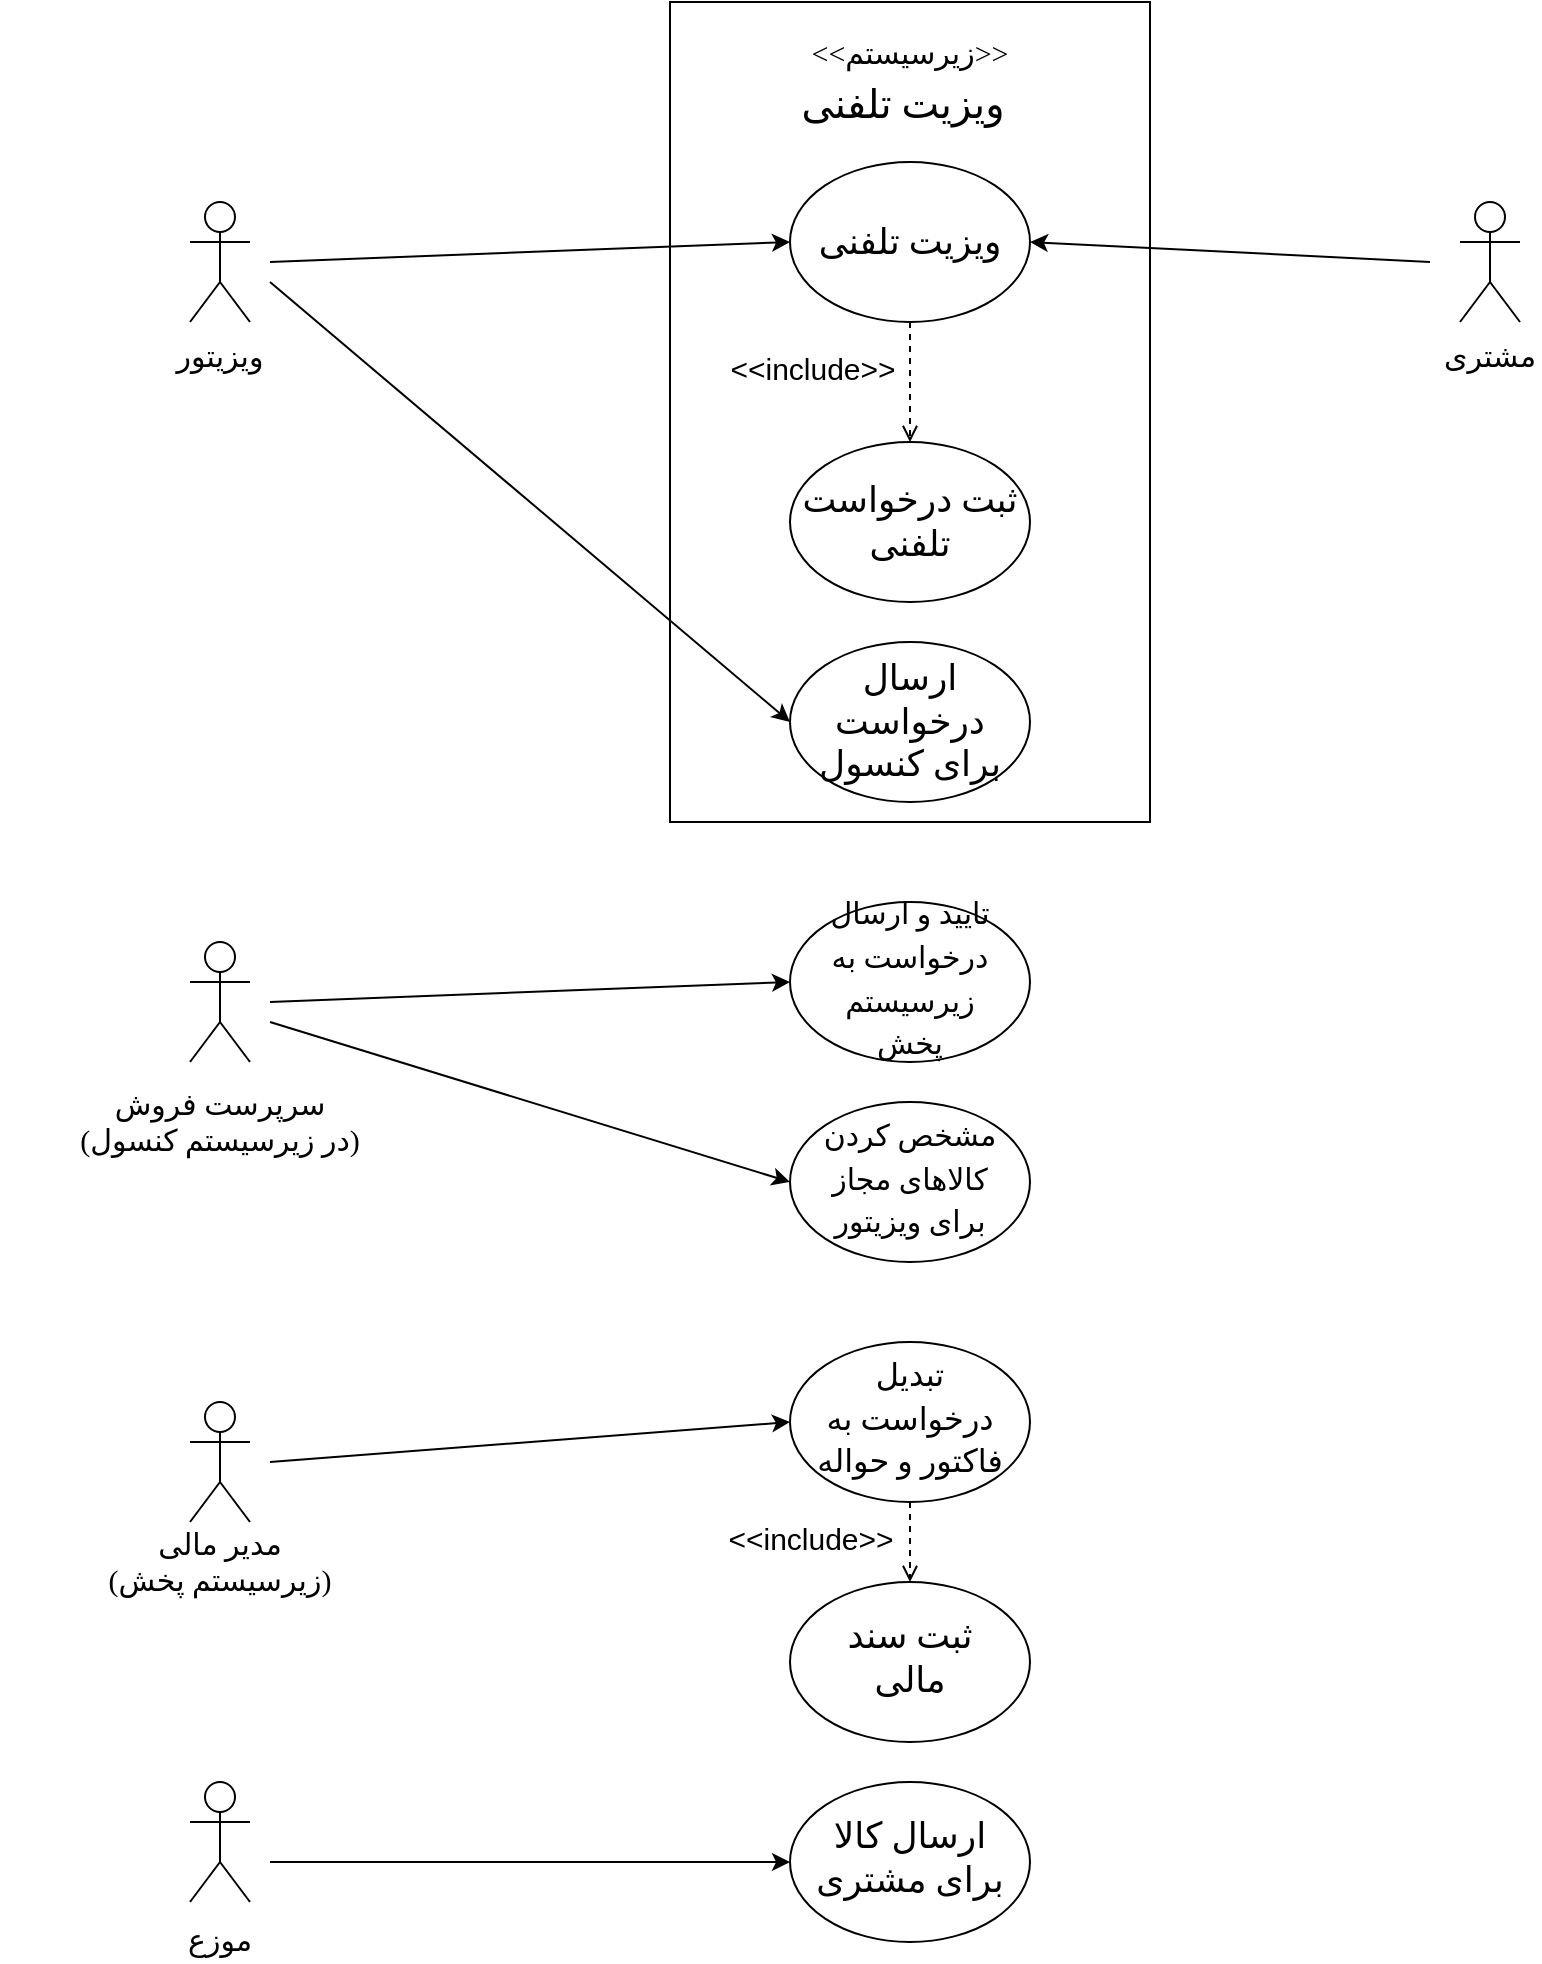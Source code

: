 <mxfile version="10.8.3" type="device"><diagram id="2Sx-8fdc4Ih8n9WmjBNw" name="Page-1"><mxGraphModel dx="1690" dy="1581" grid="1" gridSize="10" guides="1" tooltips="1" connect="1" arrows="1" fold="1" page="1" pageScale="1" pageWidth="850" pageHeight="1100" math="0" shadow="0"><root><mxCell id="0"/><mxCell id="1" parent="0"/><mxCell id="75k5OOzpZHV2viWxhgoo-1" value="Actor" style="shape=umlActor;verticalLabelPosition=bottom;labelBackgroundColor=#ffffff;verticalAlign=top;outlineConnect=0;html=1;overflow=visible;noLabel=1;" vertex="1" parent="1"><mxGeometry x="20" y="20" width="30" height="60" as="geometry"/></mxCell><mxCell id="75k5OOzpZHV2viWxhgoo-8" value="ویزیتور" style="text;resizable=0;points=[];autosize=1;align=center;verticalAlign=middle;spacingTop=-4;fontFamily=b titr;fillColor=none;labelPosition=center;verticalLabelPosition=middle;fontStyle=0;fontSize=15;" vertex="1" parent="1"><mxGeometry x="10" y="88" width="50" height="20" as="geometry"/></mxCell><mxCell id="75k5OOzpZHV2viWxhgoo-9" value="" style="ellipse;whiteSpace=wrap;html=1;fillColor=none;align=center;" vertex="1" parent="1"><mxGeometry x="320" width="120" height="80" as="geometry"/></mxCell><mxCell id="75k5OOzpZHV2viWxhgoo-10" value="&lt;font style=&quot;font-size: 18px;&quot; face=&quot;b titr&quot;&gt;ویزیت تلفنی&lt;br style=&quot;font-size: 18px;&quot;&gt;&lt;/font&gt;" style="text;html=1;strokeColor=none;fillColor=none;align=center;verticalAlign=middle;whiteSpace=wrap;rounded=0;fontSize=18;" vertex="1" parent="1"><mxGeometry x="330" y="30" width="100" height="20" as="geometry"/></mxCell><mxCell id="75k5OOzpZHV2viWxhgoo-11" value="&amp;lt;&amp;lt;include&amp;gt;&amp;gt;" style="edgeStyle=none;html=1;endArrow=open;verticalAlign=bottom;dashed=1;labelBackgroundColor=none;fontSize=15;exitX=0.5;exitY=1;exitDx=0;exitDy=0;" edge="1" parent="1" source="75k5OOzpZHV2viWxhgoo-9"><mxGeometry x="0.163" y="-49" width="160" relative="1" as="geometry"><mxPoint x="379" y="98" as="sourcePoint"/><mxPoint x="380" y="140" as="targetPoint"/><mxPoint as="offset"/></mxGeometry></mxCell><mxCell id="75k5OOzpZHV2viWxhgoo-13" value="" style="ellipse;whiteSpace=wrap;html=1;fillColor=none;align=center;" vertex="1" parent="1"><mxGeometry x="320" y="140" width="120" height="80" as="geometry"/></mxCell><mxCell id="75k5OOzpZHV2viWxhgoo-14" value="&lt;font style=&quot;font-size: 18px&quot; face=&quot;b titr&quot;&gt;ثبت درخواست تلفنی&lt;br&gt;&lt;/font&gt;" style="text;html=1;strokeColor=none;fillColor=none;align=center;verticalAlign=middle;whiteSpace=wrap;rounded=0;fontSize=18;" vertex="1" parent="1"><mxGeometry x="320" y="170" width="120" height="20" as="geometry"/></mxCell><mxCell id="75k5OOzpZHV2viWxhgoo-15" value="" style="ellipse;whiteSpace=wrap;html=1;fillColor=none;align=center;" vertex="1" parent="1"><mxGeometry x="320" y="240" width="120" height="80" as="geometry"/></mxCell><mxCell id="75k5OOzpZHV2viWxhgoo-16" value="&lt;font face=&quot;b titr&quot;&gt;ارسال درخواست برای کنسول&lt;br&gt;&lt;/font&gt;" style="text;html=1;strokeColor=none;fillColor=none;align=center;verticalAlign=middle;whiteSpace=wrap;rounded=0;fontSize=18;" vertex="1" parent="1"><mxGeometry x="330" y="270" width="100" height="20" as="geometry"/></mxCell><mxCell id="75k5OOzpZHV2viWxhgoo-21" value="" style="endArrow=classic;html=1;fontSize=15;entryX=0;entryY=0.5;entryDx=0;entryDy=0;" edge="1" parent="1" target="75k5OOzpZHV2viWxhgoo-15"><mxGeometry width="50" height="50" relative="1" as="geometry"><mxPoint x="60" y="60" as="sourcePoint"/><mxPoint x="60" y="340" as="targetPoint"/></mxGeometry></mxCell><mxCell id="75k5OOzpZHV2viWxhgoo-22" value="" style="endArrow=classic;html=1;fontSize=15;entryX=0;entryY=0.5;entryDx=0;entryDy=0;" edge="1" parent="1" target="75k5OOzpZHV2viWxhgoo-9"><mxGeometry width="50" height="50" relative="1" as="geometry"><mxPoint x="60" y="50" as="sourcePoint"/><mxPoint x="190" y="30" as="targetPoint"/></mxGeometry></mxCell><mxCell id="75k5OOzpZHV2viWxhgoo-23" value="" style="whiteSpace=wrap;html=1;fillColor=none;fontSize=15;align=center;imageAspect=1;container=0;overflow=visible;gradientColor=none;connectable=0;" vertex="1" parent="1"><mxGeometry x="260" y="-80" width="240" height="410" as="geometry"><mxRectangle x="260" y="-80" width="50" height="40" as="alternateBounds"/></mxGeometry></mxCell><mxCell id="75k5OOzpZHV2viWxhgoo-25" value="&amp;lt;&amp;lt;زیرسیستم&amp;gt;&amp;gt;" style="text;html=1;strokeColor=none;fillColor=none;align=center;verticalAlign=middle;whiteSpace=wrap;rounded=0;fontSize=15;fontFamily=b nazanin;" vertex="1" parent="75k5OOzpZHV2viWxhgoo-23"><mxGeometry x="100.8" y="14" width="38.4" height="22.162" as="geometry"/></mxCell><mxCell id="75k5OOzpZHV2viWxhgoo-26" value="&lt;font style=&quot;font-size: 20px&quot; face=&quot;b titr&quot;&gt;ویزیت تلفنی&lt;br style=&quot;font-size: 20px&quot;&gt;&lt;/font&gt;" style="text;html=1;strokeColor=none;fillColor=none;align=center;verticalAlign=middle;whiteSpace=wrap;rounded=0;fontSize=20;" vertex="1" parent="75k5OOzpZHV2viWxhgoo-23"><mxGeometry x="34" y="40" width="165.12" height="20" as="geometry"/></mxCell><mxCell id="75k5OOzpZHV2viWxhgoo-27" value="Actor" style="shape=umlActor;verticalLabelPosition=bottom;labelBackgroundColor=#ffffff;verticalAlign=top;outlineConnect=0;html=1;overflow=visible;noLabel=1;" vertex="1" parent="1"><mxGeometry x="655" y="20" width="30" height="60" as="geometry"/></mxCell><mxCell id="75k5OOzpZHV2viWxhgoo-28" value="مشتری" style="text;resizable=0;points=[];autosize=1;align=center;verticalAlign=middle;spacingTop=-4;fontFamily=b titr;fillColor=none;labelPosition=center;verticalLabelPosition=middle;fontStyle=0;fontSize=15;" vertex="1" parent="1"><mxGeometry x="645" y="88" width="50" height="20" as="geometry"/></mxCell><mxCell id="75k5OOzpZHV2viWxhgoo-29" value="" style="endArrow=classic;html=1;fontSize=15;" edge="1" parent="1"><mxGeometry width="50" height="50" relative="1" as="geometry"><mxPoint x="640" y="50" as="sourcePoint"/><mxPoint x="440" y="40" as="targetPoint"/></mxGeometry></mxCell><mxCell id="75k5OOzpZHV2viWxhgoo-30" value="Actor" style="shape=umlActor;verticalLabelPosition=bottom;labelBackgroundColor=#ffffff;verticalAlign=top;outlineConnect=0;html=1;overflow=visible;noLabel=1;" vertex="1" parent="1"><mxGeometry x="20" y="390" width="30" height="60" as="geometry"/></mxCell><mxCell id="75k5OOzpZHV2viWxhgoo-31" value="سرپرست فروش&#xA;(در زیرسیستم کنسول)&#xA;" style="text;resizable=0;points=[];autosize=1;align=center;verticalAlign=middle;spacingTop=-4;fontFamily=b titr;fillColor=none;labelPosition=center;verticalLabelPosition=middle;fontStyle=0;fontSize=15;" vertex="1" parent="1"><mxGeometry x="-75" y="480" width="220" height="20" as="geometry"/></mxCell><mxCell id="75k5OOzpZHV2viWxhgoo-32" value="" style="ellipse;whiteSpace=wrap;html=1;fillColor=none;align=center;" vertex="1" parent="1"><mxGeometry x="320" y="370" width="120" height="80" as="geometry"/></mxCell><mxCell id="75k5OOzpZHV2viWxhgoo-33" value="&lt;font style=&quot;font-size: 15px&quot; face=&quot;b titr&quot;&gt;تایید و ارسال درخواست به زیرسیستم پخش&lt;br&gt;&lt;/font&gt;" style="text;html=1;strokeColor=none;fillColor=none;align=center;verticalAlign=middle;whiteSpace=wrap;rounded=0;fontSize=18;" vertex="1" parent="1"><mxGeometry x="330" y="398" width="100" height="20" as="geometry"/></mxCell><mxCell id="75k5OOzpZHV2viWxhgoo-34" value="" style="endArrow=classic;html=1;fontSize=15;entryX=0;entryY=0.5;entryDx=0;entryDy=0;" edge="1" parent="1" target="75k5OOzpZHV2viWxhgoo-32"><mxGeometry width="50" height="50" relative="1" as="geometry"><mxPoint x="60" y="420" as="sourcePoint"/><mxPoint x="230" y="400" as="targetPoint"/></mxGeometry></mxCell><mxCell id="75k5OOzpZHV2viWxhgoo-35" value="" style="ellipse;whiteSpace=wrap;html=1;fillColor=none;align=center;" vertex="1" parent="1"><mxGeometry x="320" y="470" width="120" height="80" as="geometry"/></mxCell><mxCell id="75k5OOzpZHV2viWxhgoo-36" value="&lt;font style=&quot;font-size: 15px&quot; face=&quot;b titr&quot;&gt;مشخص کردن کالاهای مجاز برای ویزیتور&lt;br&gt;&lt;/font&gt;" style="text;html=1;strokeColor=none;fillColor=none;align=center;verticalAlign=middle;whiteSpace=wrap;rounded=0;fontSize=18;" vertex="1" parent="1"><mxGeometry x="330" y="498" width="100" height="20" as="geometry"/></mxCell><mxCell id="75k5OOzpZHV2viWxhgoo-37" value="" style="endArrow=classic;html=1;fontSize=15;entryX=0;entryY=0.5;entryDx=0;entryDy=0;" edge="1" parent="1" target="75k5OOzpZHV2viWxhgoo-35"><mxGeometry width="50" height="50" relative="1" as="geometry"><mxPoint x="60" y="430" as="sourcePoint"/><mxPoint x="330" y="420" as="targetPoint"/></mxGeometry></mxCell><mxCell id="75k5OOzpZHV2viWxhgoo-38" value="Actor" style="shape=umlActor;verticalLabelPosition=bottom;labelBackgroundColor=#ffffff;verticalAlign=top;outlineConnect=0;html=1;overflow=visible;noLabel=1;" vertex="1" parent="1"><mxGeometry x="20" y="620" width="30" height="60" as="geometry"/></mxCell><mxCell id="75k5OOzpZHV2viWxhgoo-39" value="مدیر مالی&#xA;(زیرسیستم پخش)&#xA;" style="text;resizable=0;points=[];autosize=1;align=center;verticalAlign=middle;spacingTop=-4;fontFamily=b titr;fillColor=none;labelPosition=center;verticalLabelPosition=middle;fontStyle=0;fontSize=15;" vertex="1" parent="1"><mxGeometry x="-50" y="700" width="170" height="20" as="geometry"/></mxCell><mxCell id="75k5OOzpZHV2viWxhgoo-40" value="" style="ellipse;whiteSpace=wrap;html=1;fillColor=none;align=center;" vertex="1" parent="1"><mxGeometry x="320" y="590" width="120" height="80" as="geometry"/></mxCell><mxCell id="75k5OOzpZHV2viWxhgoo-41" value="&lt;font style=&quot;font-size: 16px&quot; face=&quot;b titr&quot;&gt;تبدیل درخواست به فاکتور و حواله&lt;br&gt;&lt;/font&gt;" style="text;html=1;strokeColor=none;fillColor=none;align=center;verticalAlign=middle;whiteSpace=wrap;rounded=0;fontSize=18;" vertex="1" parent="1"><mxGeometry x="330" y="618" width="100" height="20" as="geometry"/></mxCell><mxCell id="75k5OOzpZHV2viWxhgoo-42" value="" style="endArrow=classic;html=1;fontSize=15;entryX=0;entryY=0.5;entryDx=0;entryDy=0;" edge="1" parent="1" target="75k5OOzpZHV2viWxhgoo-40"><mxGeometry width="50" height="50" relative="1" as="geometry"><mxPoint x="60" y="650" as="sourcePoint"/><mxPoint x="230" y="618" as="targetPoint"/></mxGeometry></mxCell><mxCell id="75k5OOzpZHV2viWxhgoo-43" value="" style="ellipse;whiteSpace=wrap;html=1;fillColor=none;align=center;" vertex="1" parent="1"><mxGeometry x="320" y="710" width="120" height="80" as="geometry"/></mxCell><mxCell id="75k5OOzpZHV2viWxhgoo-44" value="&lt;font face=&quot;b titr&quot;&gt;ثبت سند مالی&lt;br&gt;&lt;/font&gt;" style="text;html=1;strokeColor=none;fillColor=none;align=center;verticalAlign=middle;whiteSpace=wrap;rounded=0;fontSize=18;" vertex="1" parent="1"><mxGeometry x="330" y="738" width="100" height="20" as="geometry"/></mxCell><mxCell id="75k5OOzpZHV2viWxhgoo-45" value="&amp;lt;&amp;lt;include&amp;gt;&amp;gt;" style="edgeStyle=none;html=1;endArrow=open;verticalAlign=bottom;dashed=1;labelBackgroundColor=none;fontSize=15;exitX=0.5;exitY=1;exitDx=0;exitDy=0;entryX=0.5;entryY=0;entryDx=0;entryDy=0;" edge="1" parent="1" source="75k5OOzpZHV2viWxhgoo-40" target="75k5OOzpZHV2viWxhgoo-43"><mxGeometry x="0.5" y="-50" width="160" relative="1" as="geometry"><mxPoint x="302.5" y="690" as="sourcePoint"/><mxPoint x="390" y="690" as="targetPoint"/><mxPoint as="offset"/></mxGeometry></mxCell><mxCell id="75k5OOzpZHV2viWxhgoo-46" value="Actor" style="shape=umlActor;verticalLabelPosition=bottom;labelBackgroundColor=#ffffff;verticalAlign=top;outlineConnect=0;html=1;overflow=visible;noLabel=1;" vertex="1" parent="1"><mxGeometry x="20" y="810" width="30" height="60" as="geometry"/></mxCell><mxCell id="75k5OOzpZHV2viWxhgoo-47" value="موزع" style="text;resizable=0;points=[];autosize=1;align=center;verticalAlign=middle;spacingTop=-4;fontFamily=b titr;fillColor=none;labelPosition=center;verticalLabelPosition=middle;fontStyle=0;fontSize=15;" vertex="1" parent="1"><mxGeometry x="15" y="880" width="40" height="20" as="geometry"/></mxCell><mxCell id="75k5OOzpZHV2viWxhgoo-49" value="" style="ellipse;whiteSpace=wrap;html=1;fillColor=none;align=center;" vertex="1" parent="1"><mxGeometry x="320" y="810" width="120" height="80" as="geometry"/></mxCell><mxCell id="75k5OOzpZHV2viWxhgoo-50" value="&lt;font face=&quot;b titr&quot;&gt;ارسال کالا برای مشتری&lt;br&gt;&lt;/font&gt;" style="text;html=1;strokeColor=none;fillColor=none;align=center;verticalAlign=middle;whiteSpace=wrap;rounded=0;fontSize=18;" vertex="1" parent="1"><mxGeometry x="330" y="838" width="100" height="20" as="geometry"/></mxCell><mxCell id="75k5OOzpZHV2viWxhgoo-51" value="" style="endArrow=classic;html=1;fontSize=15;entryX=0;entryY=0.5;entryDx=0;entryDy=0;" edge="1" parent="1" target="75k5OOzpZHV2viWxhgoo-49"><mxGeometry width="50" height="50" relative="1" as="geometry"><mxPoint x="60" y="850" as="sourcePoint"/><mxPoint x="220" y="815" as="targetPoint"/></mxGeometry></mxCell></root></mxGraphModel></diagram></mxfile>